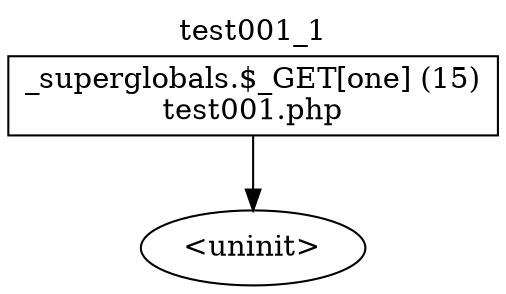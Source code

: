 digraph cfg {
  label="test001_1";
  labelloc=t;
  n1 [shape=box, label="_superglobals.$_GET[one] (15)\ntest001.php"];
  n2 [shape=ellipse, label="<uninit>"];
  n1 -> n2;
}
